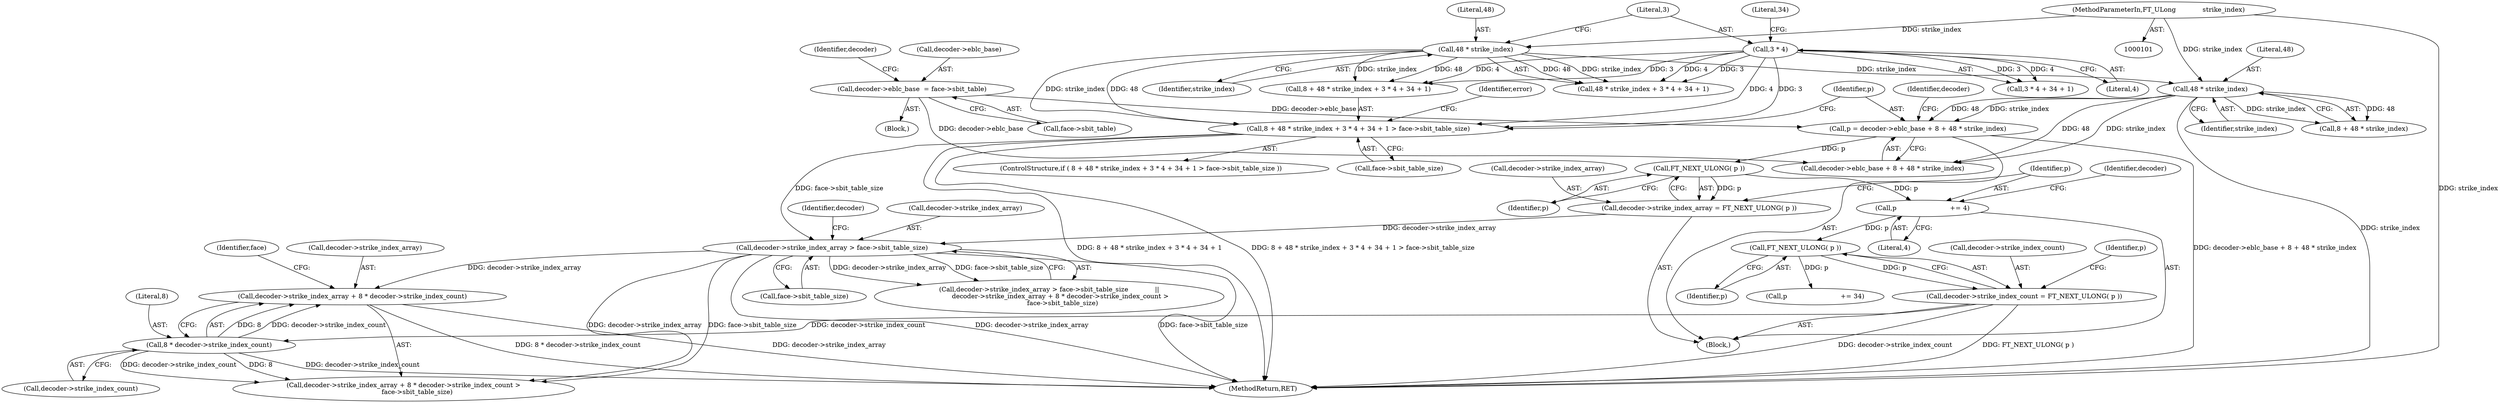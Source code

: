 digraph "1_savannah_257c270bd25e15890190a28a1456e7623bba4439@del" {
"1000284" [label="(Call,decoder->strike_index_array + 8 * decoder->strike_index_count)"];
"1000276" [label="(Call,decoder->strike_index_array > face->sbit_table_size)"];
"1000250" [label="(Call,decoder->strike_index_array = FT_NEXT_ULONG( p ))"];
"1000254" [label="(Call,FT_NEXT_ULONG( p ))"];
"1000239" [label="(Call,p = decoder->eblc_base + 8 + 48 * strike_index)"];
"1000195" [label="(Call,decoder->eblc_base  = face->sbit_table)"];
"1000247" [label="(Call,48 * strike_index)"];
"1000220" [label="(Call,48 * strike_index)"];
"1000104" [label="(MethodParameterIn,FT_ULong             strike_index)"];
"1000216" [label="(Call,8 + 48 * strike_index + 3 * 4 + 34 + 1 > face->sbit_table_size)"];
"1000224" [label="(Call,3 * 4)"];
"1000288" [label="(Call,8 * decoder->strike_index_count)"];
"1000259" [label="(Call,decoder->strike_index_count = FT_NEXT_ULONG( p ))"];
"1000263" [label="(Call,FT_NEXT_ULONG( p ))"];
"1000256" [label="(Call,p                          += 4)"];
"1000260" [label="(Call,decoder->strike_index_count)"];
"1000255" [label="(Identifier,p)"];
"1000288" [label="(Call,8 * decoder->strike_index_count)"];
"1000285" [label="(Call,decoder->strike_index_array)"];
"1000199" [label="(Call,face->sbit_table)"];
"1000220" [label="(Call,48 * strike_index)"];
"1000204" [label="(Identifier,decoder)"];
"1000248" [label="(Literal,48)"];
"1000276" [label="(Call,decoder->strike_index_array > face->sbit_table_size)"];
"1000275" [label="(Call,decoder->strike_index_array > face->sbit_table_size             ||\n           decoder->strike_index_array + 8 * decoder->strike_index_count >\n             face->sbit_table_size)"];
"1000256" [label="(Call,p                          += 4)"];
"1000284" [label="(Call,decoder->strike_index_array + 8 * decoder->strike_index_count)"];
"1000280" [label="(Call,face->sbit_table_size)"];
"1000247" [label="(Call,48 * strike_index)"];
"1000217" [label="(Call,8 + 48 * strike_index + 3 * 4 + 34 + 1)"];
"1000224" [label="(Call,3 * 4)"];
"1000290" [label="(Call,decoder->strike_index_count)"];
"1000213" [label="(Block,)"];
"1000264" [label="(Identifier,p)"];
"1000254" [label="(Call,FT_NEXT_ULONG( p ))"];
"1000104" [label="(MethodParameterIn,FT_ULong             strike_index)"];
"1000294" [label="(Identifier,face)"];
"1000257" [label="(Identifier,p)"];
"1000240" [label="(Identifier,p)"];
"1000222" [label="(Identifier,strike_index)"];
"1000251" [label="(Call,decoder->strike_index_array)"];
"1000216" [label="(Call,8 + 48 * strike_index + 3 * 4 + 34 + 1 > face->sbit_table_size)"];
"1000283" [label="(Call,decoder->strike_index_array + 8 * decoder->strike_index_count >\n             face->sbit_table_size)"];
"1000196" [label="(Call,decoder->eblc_base)"];
"1000265" [label="(Call,p                          += 34)"];
"1000258" [label="(Literal,4)"];
"1000286" [label="(Identifier,decoder)"];
"1000241" [label="(Call,decoder->eblc_base + 8 + 48 * strike_index)"];
"1000252" [label="(Identifier,decoder)"];
"1000223" [label="(Call,3 * 4 + 34 + 1)"];
"1000249" [label="(Identifier,strike_index)"];
"1000195" [label="(Call,decoder->eblc_base  = face->sbit_table)"];
"1000259" [label="(Call,decoder->strike_index_count = FT_NEXT_ULONG( p ))"];
"1000245" [label="(Call,8 + 48 * strike_index)"];
"1000250" [label="(Call,decoder->strike_index_array = FT_NEXT_ULONG( p ))"];
"1000277" [label="(Call,decoder->strike_index_array)"];
"1000266" [label="(Identifier,p)"];
"1000225" [label="(Literal,3)"];
"1000235" [label="(Identifier,error)"];
"1000106" [label="(Block,)"];
"1000219" [label="(Call,48 * strike_index + 3 * 4 + 34 + 1)"];
"1000226" [label="(Literal,4)"];
"1000215" [label="(ControlStructure,if ( 8 + 48 * strike_index + 3 * 4 + 34 + 1 > face->sbit_table_size ))"];
"1000300" [label="(MethodReturn,RET)"];
"1000239" [label="(Call,p = decoder->eblc_base + 8 + 48 * strike_index)"];
"1000221" [label="(Literal,48)"];
"1000289" [label="(Literal,8)"];
"1000263" [label="(Call,FT_NEXT_ULONG( p ))"];
"1000228" [label="(Literal,34)"];
"1000261" [label="(Identifier,decoder)"];
"1000230" [label="(Call,face->sbit_table_size)"];
"1000284" -> "1000283"  [label="AST: "];
"1000284" -> "1000288"  [label="CFG: "];
"1000285" -> "1000284"  [label="AST: "];
"1000288" -> "1000284"  [label="AST: "];
"1000294" -> "1000284"  [label="CFG: "];
"1000284" -> "1000300"  [label="DDG: decoder->strike_index_array"];
"1000284" -> "1000300"  [label="DDG: 8 * decoder->strike_index_count"];
"1000276" -> "1000284"  [label="DDG: decoder->strike_index_array"];
"1000288" -> "1000284"  [label="DDG: 8"];
"1000288" -> "1000284"  [label="DDG: decoder->strike_index_count"];
"1000276" -> "1000275"  [label="AST: "];
"1000276" -> "1000280"  [label="CFG: "];
"1000277" -> "1000276"  [label="AST: "];
"1000280" -> "1000276"  [label="AST: "];
"1000286" -> "1000276"  [label="CFG: "];
"1000275" -> "1000276"  [label="CFG: "];
"1000276" -> "1000300"  [label="DDG: face->sbit_table_size"];
"1000276" -> "1000300"  [label="DDG: decoder->strike_index_array"];
"1000276" -> "1000275"  [label="DDG: decoder->strike_index_array"];
"1000276" -> "1000275"  [label="DDG: face->sbit_table_size"];
"1000250" -> "1000276"  [label="DDG: decoder->strike_index_array"];
"1000216" -> "1000276"  [label="DDG: face->sbit_table_size"];
"1000276" -> "1000283"  [label="DDG: decoder->strike_index_array"];
"1000276" -> "1000283"  [label="DDG: face->sbit_table_size"];
"1000250" -> "1000213"  [label="AST: "];
"1000250" -> "1000254"  [label="CFG: "];
"1000251" -> "1000250"  [label="AST: "];
"1000254" -> "1000250"  [label="AST: "];
"1000257" -> "1000250"  [label="CFG: "];
"1000254" -> "1000250"  [label="DDG: p"];
"1000254" -> "1000255"  [label="CFG: "];
"1000255" -> "1000254"  [label="AST: "];
"1000239" -> "1000254"  [label="DDG: p"];
"1000254" -> "1000256"  [label="DDG: p"];
"1000239" -> "1000213"  [label="AST: "];
"1000239" -> "1000241"  [label="CFG: "];
"1000240" -> "1000239"  [label="AST: "];
"1000241" -> "1000239"  [label="AST: "];
"1000252" -> "1000239"  [label="CFG: "];
"1000239" -> "1000300"  [label="DDG: decoder->eblc_base + 8 + 48 * strike_index"];
"1000195" -> "1000239"  [label="DDG: decoder->eblc_base"];
"1000247" -> "1000239"  [label="DDG: 48"];
"1000247" -> "1000239"  [label="DDG: strike_index"];
"1000195" -> "1000106"  [label="AST: "];
"1000195" -> "1000199"  [label="CFG: "];
"1000196" -> "1000195"  [label="AST: "];
"1000199" -> "1000195"  [label="AST: "];
"1000204" -> "1000195"  [label="CFG: "];
"1000195" -> "1000241"  [label="DDG: decoder->eblc_base"];
"1000247" -> "1000245"  [label="AST: "];
"1000247" -> "1000249"  [label="CFG: "];
"1000248" -> "1000247"  [label="AST: "];
"1000249" -> "1000247"  [label="AST: "];
"1000245" -> "1000247"  [label="CFG: "];
"1000247" -> "1000300"  [label="DDG: strike_index"];
"1000247" -> "1000241"  [label="DDG: 48"];
"1000247" -> "1000241"  [label="DDG: strike_index"];
"1000247" -> "1000245"  [label="DDG: 48"];
"1000247" -> "1000245"  [label="DDG: strike_index"];
"1000220" -> "1000247"  [label="DDG: strike_index"];
"1000104" -> "1000247"  [label="DDG: strike_index"];
"1000220" -> "1000219"  [label="AST: "];
"1000220" -> "1000222"  [label="CFG: "];
"1000221" -> "1000220"  [label="AST: "];
"1000222" -> "1000220"  [label="AST: "];
"1000225" -> "1000220"  [label="CFG: "];
"1000220" -> "1000216"  [label="DDG: 48"];
"1000220" -> "1000216"  [label="DDG: strike_index"];
"1000220" -> "1000217"  [label="DDG: 48"];
"1000220" -> "1000217"  [label="DDG: strike_index"];
"1000220" -> "1000219"  [label="DDG: 48"];
"1000220" -> "1000219"  [label="DDG: strike_index"];
"1000104" -> "1000220"  [label="DDG: strike_index"];
"1000104" -> "1000101"  [label="AST: "];
"1000104" -> "1000300"  [label="DDG: strike_index"];
"1000216" -> "1000215"  [label="AST: "];
"1000216" -> "1000230"  [label="CFG: "];
"1000217" -> "1000216"  [label="AST: "];
"1000230" -> "1000216"  [label="AST: "];
"1000235" -> "1000216"  [label="CFG: "];
"1000240" -> "1000216"  [label="CFG: "];
"1000216" -> "1000300"  [label="DDG: 8 + 48 * strike_index + 3 * 4 + 34 + 1 > face->sbit_table_size"];
"1000216" -> "1000300"  [label="DDG: 8 + 48 * strike_index + 3 * 4 + 34 + 1"];
"1000224" -> "1000216"  [label="DDG: 3"];
"1000224" -> "1000216"  [label="DDG: 4"];
"1000224" -> "1000223"  [label="AST: "];
"1000224" -> "1000226"  [label="CFG: "];
"1000225" -> "1000224"  [label="AST: "];
"1000226" -> "1000224"  [label="AST: "];
"1000228" -> "1000224"  [label="CFG: "];
"1000224" -> "1000217"  [label="DDG: 3"];
"1000224" -> "1000217"  [label="DDG: 4"];
"1000224" -> "1000219"  [label="DDG: 3"];
"1000224" -> "1000219"  [label="DDG: 4"];
"1000224" -> "1000223"  [label="DDG: 3"];
"1000224" -> "1000223"  [label="DDG: 4"];
"1000288" -> "1000290"  [label="CFG: "];
"1000289" -> "1000288"  [label="AST: "];
"1000290" -> "1000288"  [label="AST: "];
"1000288" -> "1000300"  [label="DDG: decoder->strike_index_count"];
"1000288" -> "1000283"  [label="DDG: 8"];
"1000288" -> "1000283"  [label="DDG: decoder->strike_index_count"];
"1000259" -> "1000288"  [label="DDG: decoder->strike_index_count"];
"1000259" -> "1000213"  [label="AST: "];
"1000259" -> "1000263"  [label="CFG: "];
"1000260" -> "1000259"  [label="AST: "];
"1000263" -> "1000259"  [label="AST: "];
"1000266" -> "1000259"  [label="CFG: "];
"1000259" -> "1000300"  [label="DDG: decoder->strike_index_count"];
"1000259" -> "1000300"  [label="DDG: FT_NEXT_ULONG( p )"];
"1000263" -> "1000259"  [label="DDG: p"];
"1000263" -> "1000264"  [label="CFG: "];
"1000264" -> "1000263"  [label="AST: "];
"1000256" -> "1000263"  [label="DDG: p"];
"1000263" -> "1000265"  [label="DDG: p"];
"1000256" -> "1000213"  [label="AST: "];
"1000256" -> "1000258"  [label="CFG: "];
"1000257" -> "1000256"  [label="AST: "];
"1000258" -> "1000256"  [label="AST: "];
"1000261" -> "1000256"  [label="CFG: "];
}
